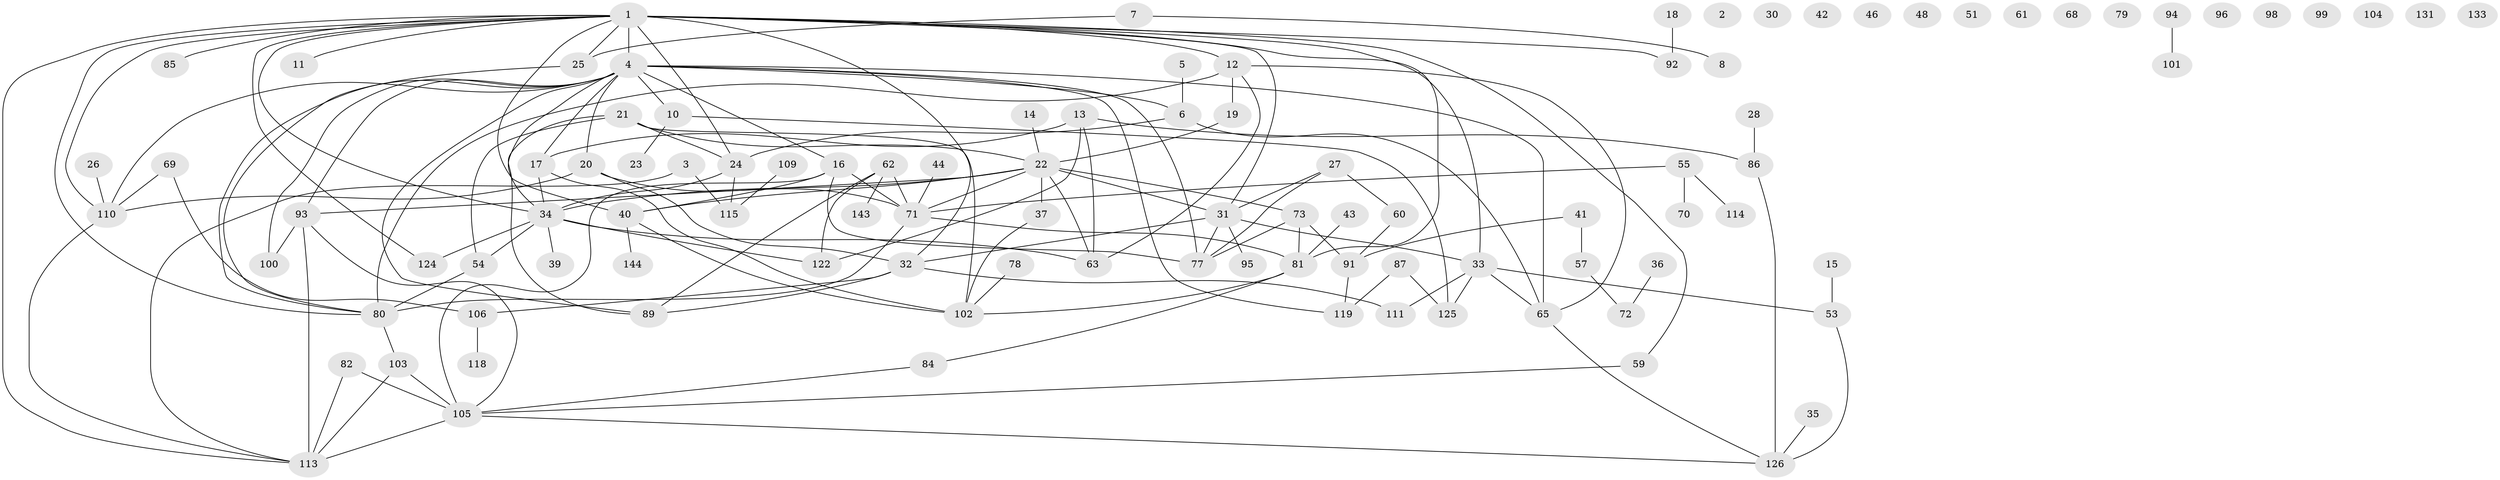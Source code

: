 // original degree distribution, {2: 0.23129251700680273, 0: 0.09523809523809523, 4: 0.14965986394557823, 1: 0.19727891156462585, 6: 0.061224489795918366, 3: 0.1564625850340136, 5: 0.08163265306122448, 7: 0.02040816326530612, 9: 0.006802721088435374}
// Generated by graph-tools (version 1.1) at 2025/16/03/04/25 18:16:30]
// undirected, 102 vertices, 150 edges
graph export_dot {
graph [start="1"]
  node [color=gray90,style=filled];
  1 [super="+9"];
  2;
  3 [super="+107"];
  4 [super="+50+58"];
  5;
  6 [super="+134"];
  7;
  8;
  10;
  11 [super="+74"];
  12 [super="+145+64"];
  13 [super="+56"];
  14;
  15;
  16 [super="+49"];
  17;
  18;
  19;
  20 [super="+47+141"];
  21 [super="+146"];
  22 [super="+66"];
  23;
  24;
  25;
  26;
  27;
  28;
  30;
  31 [super="+147+52"];
  32 [super="+138"];
  33;
  34 [super="+38+83"];
  35;
  36;
  37;
  39;
  40 [super="+117"];
  41;
  42;
  43;
  44;
  46;
  48;
  51;
  53;
  54;
  55 [super="+142+129"];
  57;
  59;
  60;
  61;
  62;
  63;
  65;
  68 [super="+120"];
  69;
  70;
  71 [super="+116"];
  72;
  73;
  77;
  78 [super="+88"];
  79;
  80 [super="+97"];
  81 [super="+90"];
  82;
  84;
  85;
  86;
  87;
  89;
  91;
  92;
  93 [super="+123"];
  94;
  95;
  96;
  98;
  99;
  100;
  101;
  102;
  103;
  104;
  105 [super="+130"];
  106;
  109;
  110;
  111;
  113;
  114;
  115;
  118;
  119;
  122;
  124;
  125;
  126;
  131;
  133;
  143;
  144;
  1 -- 24;
  1 -- 4 [weight=2];
  1 -- 11;
  1 -- 12;
  1 -- 80;
  1 -- 81;
  1 -- 85;
  1 -- 25;
  1 -- 92 [weight=2];
  1 -- 31;
  1 -- 32;
  1 -- 33;
  1 -- 34;
  1 -- 40;
  1 -- 110;
  1 -- 113;
  1 -- 59;
  1 -- 124;
  3 -- 113;
  3 -- 115;
  4 -- 100;
  4 -- 119;
  4 -- 65;
  4 -- 34;
  4 -- 6 [weight=2];
  4 -- 89;
  4 -- 10;
  4 -- 77;
  4 -- 110;
  4 -- 16;
  4 -- 17;
  4 -- 80;
  4 -- 20;
  4 -- 93;
  5 -- 6;
  6 -- 24;
  6 -- 65;
  7 -- 8;
  7 -- 25;
  10 -- 23;
  10 -- 125;
  12 -- 19;
  12 -- 80;
  12 -- 65;
  12 -- 63;
  13 -- 63;
  13 -- 17;
  13 -- 122;
  13 -- 86;
  14 -- 22;
  15 -- 53;
  16 -- 77;
  16 -- 105;
  16 -- 40;
  16 -- 71;
  17 -- 34;
  17 -- 102;
  18 -- 92;
  19 -- 22;
  20 -- 32;
  20 -- 110;
  20 -- 71;
  21 -- 102;
  21 -- 54;
  21 -- 22;
  21 -- 24;
  21 -- 89;
  22 -- 37;
  22 -- 71;
  22 -- 73;
  22 -- 93;
  22 -- 63;
  22 -- 40;
  22 -- 34;
  22 -- 31;
  24 -- 34;
  24 -- 115;
  25 -- 80;
  26 -- 110;
  27 -- 31;
  27 -- 60;
  27 -- 77;
  28 -- 86;
  31 -- 95;
  31 -- 33;
  31 -- 77;
  31 -- 32;
  32 -- 106;
  32 -- 89;
  32 -- 111;
  33 -- 53;
  33 -- 65;
  33 -- 111;
  33 -- 125;
  34 -- 63;
  34 -- 39;
  34 -- 54;
  34 -- 122;
  34 -- 124;
  35 -- 126;
  36 -- 72;
  37 -- 102;
  40 -- 144;
  40 -- 102;
  41 -- 57;
  41 -- 91;
  43 -- 81;
  44 -- 71;
  53 -- 126;
  54 -- 80 [weight=2];
  55 -- 114;
  55 -- 70;
  55 -- 71;
  57 -- 72;
  59 -- 105;
  60 -- 91;
  62 -- 89;
  62 -- 122;
  62 -- 143;
  62 -- 71;
  65 -- 126;
  69 -- 106;
  69 -- 110;
  71 -- 81;
  71 -- 80;
  73 -- 77;
  73 -- 81;
  73 -- 91;
  78 -- 102;
  80 -- 103;
  81 -- 102;
  81 -- 84;
  82 -- 113;
  82 -- 105;
  84 -- 105;
  86 -- 126;
  87 -- 119;
  87 -- 125;
  91 -- 119;
  93 -- 113;
  93 -- 100;
  93 -- 105;
  94 -- 101;
  103 -- 105;
  103 -- 113;
  105 -- 113;
  105 -- 126;
  106 -- 118;
  109 -- 115;
  110 -- 113;
}
